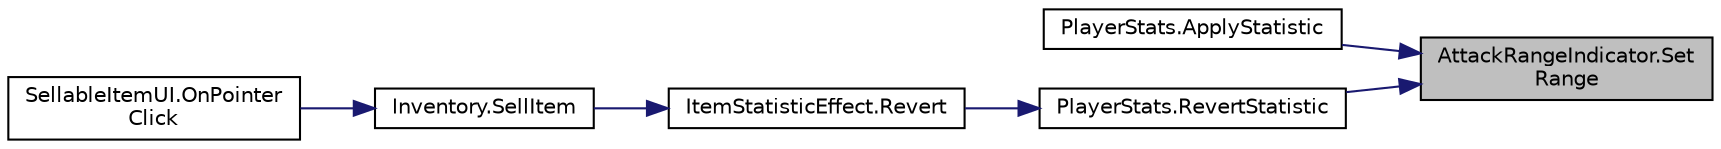 digraph "AttackRangeIndicator.SetRange"
{
 // INTERACTIVE_SVG=YES
 // LATEX_PDF_SIZE
  edge [fontname="Helvetica",fontsize="10",labelfontname="Helvetica",labelfontsize="10"];
  node [fontname="Helvetica",fontsize="10",shape=record];
  rankdir="RL";
  Node1 [label="AttackRangeIndicator.Set\lRange",height=0.2,width=0.4,color="black", fillcolor="grey75", style="filled", fontcolor="black",tooltip=" "];
  Node1 -> Node2 [dir="back",color="midnightblue",fontsize="10",style="solid",fontname="Helvetica"];
  Node2 [label="PlayerStats.ApplyStatistic",height=0.2,width=0.4,color="black", fillcolor="white", style="filled",URL="$class_player_stats.html#a3507e028445e5b53fa9adf640b83c7e8",tooltip=" "];
  Node1 -> Node3 [dir="back",color="midnightblue",fontsize="10",style="solid",fontname="Helvetica"];
  Node3 [label="PlayerStats.RevertStatistic",height=0.2,width=0.4,color="black", fillcolor="white", style="filled",URL="$class_player_stats.html#a85d656089081a1fae4eb9c531f44eaee",tooltip=" "];
  Node3 -> Node4 [dir="back",color="midnightblue",fontsize="10",style="solid",fontname="Helvetica"];
  Node4 [label="ItemStatisticEffect.Revert",height=0.2,width=0.4,color="black", fillcolor="white", style="filled",URL="$class_item_statistic_effect.html#a7e60cf01d0ee7f4b00fe817a36a7b2b4",tooltip=" "];
  Node4 -> Node5 [dir="back",color="midnightblue",fontsize="10",style="solid",fontname="Helvetica"];
  Node5 [label="Inventory.SellItem",height=0.2,width=0.4,color="black", fillcolor="white", style="filled",URL="$class_inventory.html#af1e7ae193e520340f457705d73e27607",tooltip=" "];
  Node5 -> Node6 [dir="back",color="midnightblue",fontsize="10",style="solid",fontname="Helvetica"];
  Node6 [label="SellableItemUI.OnPointer\lClick",height=0.2,width=0.4,color="black", fillcolor="white", style="filled",URL="$class_sellable_item_u_i.html#acf95fddf5bd754193101c046807a195c",tooltip=" "];
}
